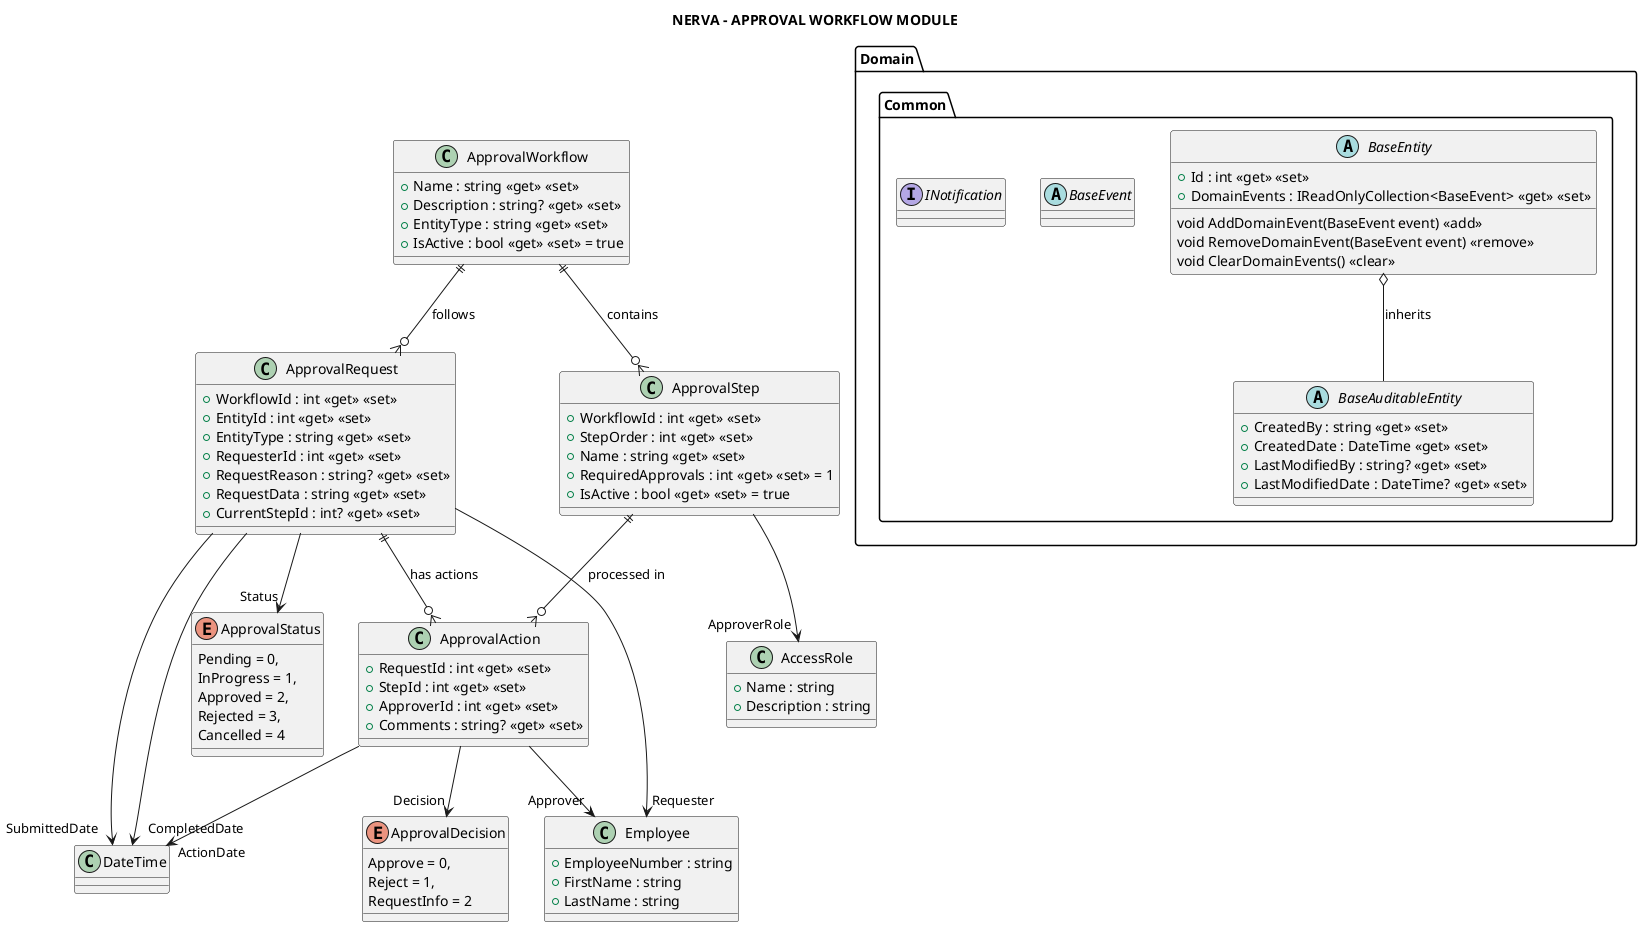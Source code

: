 @startuml NERVA_Approval_Workflow_Module
!define NERVA_APPROVAL_WORKFLOW

title NERVA - APPROVAL WORKFLOW MODULE

package "Domain.Common" {
    abstract class BaseEntity {
        + Id : int <<get>> <<set>>
        + DomainEvents : IReadOnlyCollection<BaseEvent> <<get>> <<set>>
        void AddDomainEvent(BaseEvent event) <<add>>
        void RemoveDomainEvent(BaseEvent event) <<remove>>
        void ClearDomainEvents() <<clear>>
    }

    abstract class BaseAuditableEntity {
        + CreatedBy : string <<get>> <<set>>
        + CreatedDate : DateTime <<get>> <<set>>
        + LastModifiedBy : string? <<get>> <<set>>
        + LastModifiedDate : DateTime? <<get>> <<set>>
    }

    abstract class BaseEvent {
    }

    interface INotification {
    }

    BaseEntity o-- BaseAuditableEntity : "inherits"
}  

' ===== APPROVAL WORKFLOW ENTITIES =====
class ApprovalWorkflow {
    + Name : string <<get>> <<set>>
    + Description : string? <<get>> <<set>>
    + EntityType : string <<get>> <<set>>
    + IsActive : bool <<get>> <<set>> = true
}

class ApprovalStep {
    + WorkflowId : int <<get>> <<set>>
    + StepOrder : int <<get>> <<set>>
    + Name : string <<get>> <<set>>
    + RequiredApprovals : int <<get>> <<set>> = 1
    + IsActive : bool <<get>> <<set>> = true
}

class ApprovalRequest {
    + WorkflowId : int <<get>> <<set>>
    + EntityId : int <<get>> <<set>>
    + EntityType : string <<get>> <<set>>
    + RequesterId : int <<get>> <<set>>
    + RequestReason : string? <<get>> <<set>>
    + RequestData : string <<get>> <<set>>
    + CurrentStepId : int? <<get>> <<set>>
}
ApprovalRequest --> "Status" ApprovalStatus
ApprovalRequest --> "SubmittedDate" DateTime
ApprovalRequest --> "CompletedDate" DateTime

enum ApprovalStatus {
    Pending = 0,
    InProgress = 1,
    Approved = 2,
    Rejected = 3,
    Cancelled = 4
}

class ApprovalAction {
    + RequestId : int <<get>> <<set>>
    + StepId : int <<get>> <<set>>
    + ApproverId : int <<get>> <<set>>
    + Comments : string? <<get>> <<set>>
}
ApprovalAction --> "Decision" ApprovalDecision
ApprovalAction --> "ActionDate" DateTime

enum ApprovalDecision {
    Approve = 0,
    Reject = 1,
    RequestInfo = 2
}

' ===== RELATIONSHIPS =====
ApprovalWorkflow ||--o{ ApprovalStep : "contains"
ApprovalWorkflow ||--o{ ApprovalRequest : "follows"
ApprovalStep ||--o{ ApprovalAction : "processed in"
ApprovalRequest ||--o{ ApprovalAction : "has actions"
ApprovalStep --> "ApproverRole" AccessRole
ApprovalRequest --> "Requester" Employee
ApprovalAction --> "Approver" Employee

' ===== EXTERNAL REFERENCES =====
class Employee {
    + EmployeeNumber : string
    + FirstName : string
    + LastName : string
}

class AccessRole {
    + Name : string
    + Description : string
}

@enduml
